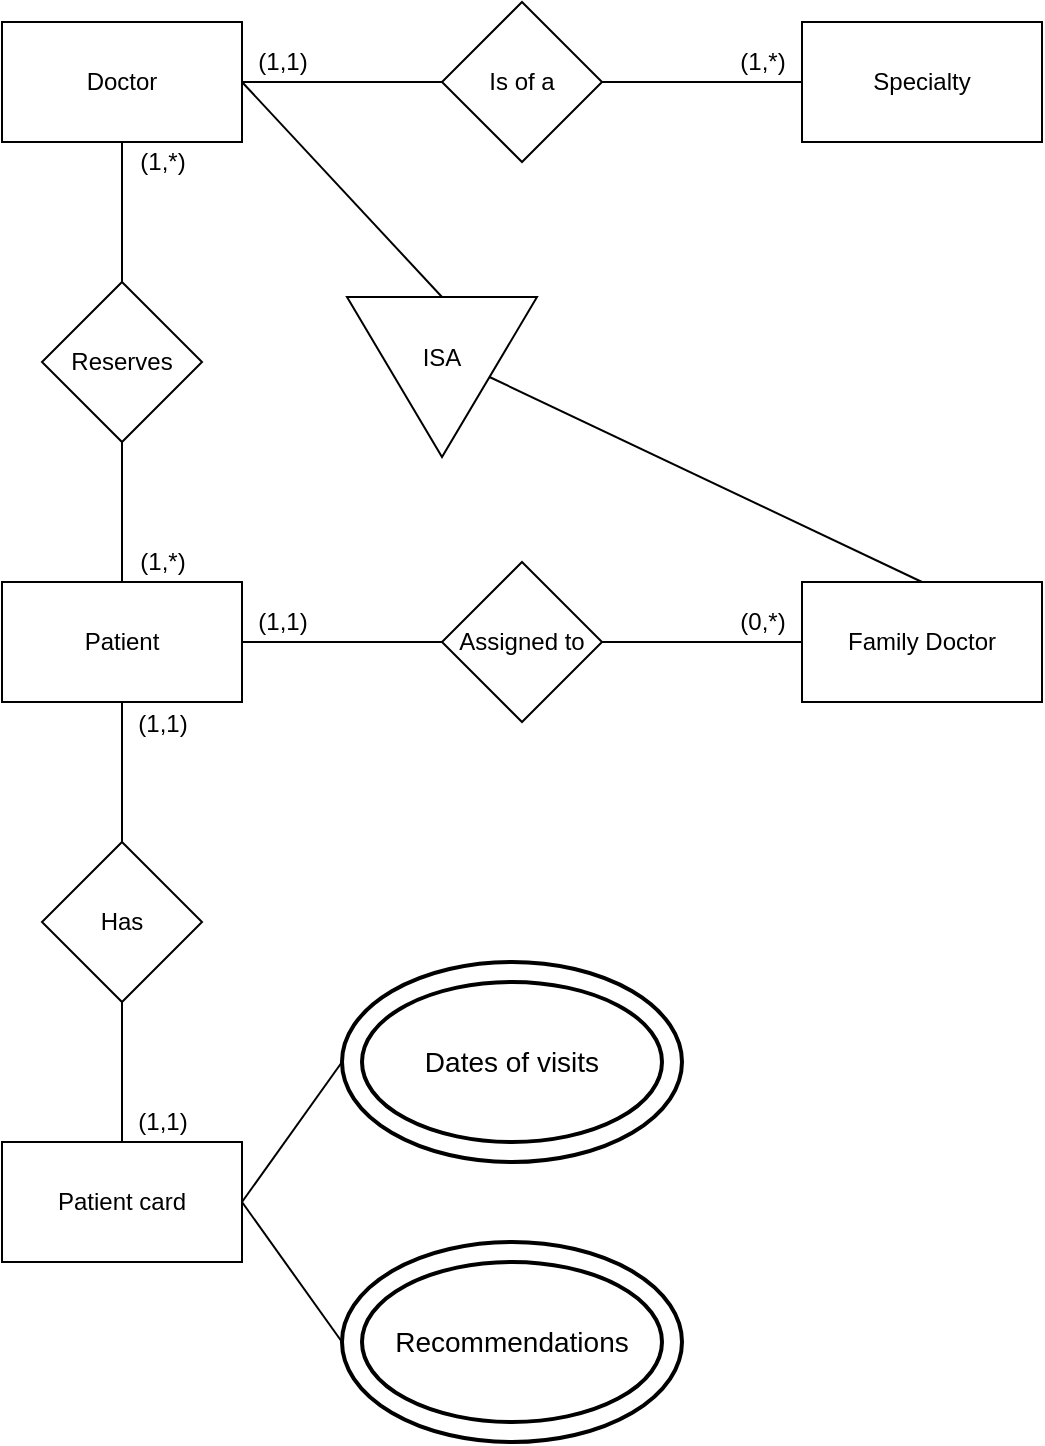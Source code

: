<mxfile version="10.6.0" type="device"><diagram id="OUpuqoLhs29VUOj8Xq2y" name="Page-1"><mxGraphModel dx="1010" dy="582" grid="1" gridSize="10" guides="1" tooltips="1" connect="1" arrows="1" fold="1" page="1" pageScale="1" pageWidth="600" pageHeight="700" math="0" shadow="0"><root><mxCell id="0"/><mxCell id="1" parent="0"/><mxCell id="L_2NYKyopBAyy4ykl0au-19" value="" style="edgeStyle=none;rounded=0;orthogonalLoop=1;jettySize=auto;html=1;endArrow=none;endFill=0;" parent="1" source="L_2NYKyopBAyy4ykl0au-1" target="L_2NYKyopBAyy4ykl0au-6" edge="1"><mxGeometry relative="1" as="geometry"/></mxCell><mxCell id="guMYE6tpa3_D9WzUrC7i-3" value="(1,*)" style="text;html=1;resizable=0;points=[];align=center;verticalAlign=middle;labelBackgroundColor=#ffffff;" parent="L_2NYKyopBAyy4ykl0au-19" vertex="1" connectable="0"><mxGeometry x="-0.694" y="1" relative="1" as="geometry"><mxPoint x="19" y="-1" as="offset"/></mxGeometry></mxCell><mxCell id="L_2NYKyopBAyy4ykl0au-24" style="edgeStyle=none;rounded=0;orthogonalLoop=1;jettySize=auto;html=1;exitX=1;exitY=0.5;exitDx=0;exitDy=0;entryX=0;entryY=0.5;entryDx=0;entryDy=0;endArrow=none;endFill=0;" parent="1" source="L_2NYKyopBAyy4ykl0au-1" target="L_2NYKyopBAyy4ykl0au-2" edge="1"><mxGeometry relative="1" as="geometry"/></mxCell><mxCell id="guMYE6tpa3_D9WzUrC7i-1" value="(1,1)" style="text;html=1;resizable=0;points=[];align=center;verticalAlign=middle;labelBackgroundColor=#ffffff;" parent="L_2NYKyopBAyy4ykl0au-24" vertex="1" connectable="0"><mxGeometry x="-0.703" y="1" relative="1" as="geometry"><mxPoint x="5" y="-9" as="offset"/></mxGeometry></mxCell><mxCell id="L_2NYKyopBAyy4ykl0au-1" value="Doctor" style="rounded=0;whiteSpace=wrap;html=1;" parent="1" vertex="1"><mxGeometry x="50" y="40" width="120" height="60" as="geometry"/></mxCell><mxCell id="L_2NYKyopBAyy4ykl0au-25" style="edgeStyle=none;rounded=0;orthogonalLoop=1;jettySize=auto;html=1;exitX=1;exitY=0.5;exitDx=0;exitDy=0;entryX=0;entryY=0.5;entryDx=0;entryDy=0;endArrow=none;endFill=0;" parent="1" source="L_2NYKyopBAyy4ykl0au-2" target="L_2NYKyopBAyy4ykl0au-3" edge="1"><mxGeometry relative="1" as="geometry"/></mxCell><mxCell id="guMYE6tpa3_D9WzUrC7i-2" value="(1,*)" style="text;html=1;resizable=0;points=[];align=center;verticalAlign=middle;labelBackgroundColor=#ffffff;" parent="L_2NYKyopBAyy4ykl0au-25" vertex="1" connectable="0"><mxGeometry x="0.749" y="1" relative="1" as="geometry"><mxPoint x="-7.5" y="-9" as="offset"/></mxGeometry></mxCell><mxCell id="L_2NYKyopBAyy4ykl0au-2" value="Is of a" style="rhombus;whiteSpace=wrap;html=1;" parent="1" vertex="1"><mxGeometry x="270" y="30" width="80" height="80" as="geometry"/></mxCell><mxCell id="L_2NYKyopBAyy4ykl0au-3" value="Specialty&lt;br&gt;" style="rounded=0;whiteSpace=wrap;html=1;" parent="1" vertex="1"><mxGeometry x="450" y="40" width="120" height="60" as="geometry"/></mxCell><mxCell id="L_2NYKyopBAyy4ykl0au-4" value="Family Doctor&lt;br&gt;" style="rounded=0;whiteSpace=wrap;html=1;" parent="1" vertex="1"><mxGeometry x="450" y="320" width="120" height="60" as="geometry"/></mxCell><mxCell id="L_2NYKyopBAyy4ykl0au-18" value="" style="edgeStyle=none;rounded=0;orthogonalLoop=1;jettySize=auto;html=1;endArrow=none;endFill=0;" parent="1" source="L_2NYKyopBAyy4ykl0au-5" target="L_2NYKyopBAyy4ykl0au-6" edge="1"><mxGeometry relative="1" as="geometry"/></mxCell><mxCell id="guMYE6tpa3_D9WzUrC7i-4" value="(1,*)" style="text;html=1;resizable=0;points=[];align=center;verticalAlign=middle;labelBackgroundColor=#ffffff;" parent="L_2NYKyopBAyy4ykl0au-18" vertex="1" connectable="0"><mxGeometry x="-0.62" relative="1" as="geometry"><mxPoint x="20" y="3" as="offset"/></mxGeometry></mxCell><mxCell id="L_2NYKyopBAyy4ykl0au-5" value="Patient" style="rounded=0;whiteSpace=wrap;html=1;" parent="1" vertex="1"><mxGeometry x="50" y="320" width="120" height="60" as="geometry"/></mxCell><mxCell id="L_2NYKyopBAyy4ykl0au-6" value="Reserves" style="rhombus;whiteSpace=wrap;html=1;" parent="1" vertex="1"><mxGeometry x="70" y="170" width="80" height="80" as="geometry"/></mxCell><mxCell id="L_2NYKyopBAyy4ykl0au-30" style="edgeStyle=none;rounded=0;orthogonalLoop=1;jettySize=auto;html=1;exitX=1;exitY=0.5;exitDx=0;exitDy=0;entryX=0;entryY=0.5;entryDx=0;entryDy=0;endArrow=none;endFill=0;" parent="1" source="L_2NYKyopBAyy4ykl0au-7" target="L_2NYKyopBAyy4ykl0au-4" edge="1"><mxGeometry relative="1" as="geometry"/></mxCell><mxCell id="guMYE6tpa3_D9WzUrC7i-7" value="(0,*)" style="text;html=1;resizable=0;points=[];align=center;verticalAlign=middle;labelBackgroundColor=#ffffff;" parent="L_2NYKyopBAyy4ykl0au-30" vertex="1" connectable="0"><mxGeometry x="0.749" y="1" relative="1" as="geometry"><mxPoint x="-7.5" y="-9" as="offset"/></mxGeometry></mxCell><mxCell id="L_2NYKyopBAyy4ykl0au-31" style="edgeStyle=none;rounded=0;orthogonalLoop=1;jettySize=auto;html=1;exitX=0;exitY=0.5;exitDx=0;exitDy=0;entryX=1;entryY=0.5;entryDx=0;entryDy=0;endArrow=none;endFill=0;" parent="1" source="L_2NYKyopBAyy4ykl0au-7" target="L_2NYKyopBAyy4ykl0au-5" edge="1"><mxGeometry relative="1" as="geometry"/></mxCell><mxCell id="guMYE6tpa3_D9WzUrC7i-5" value="(1,1)" style="text;html=1;resizable=0;points=[];align=center;verticalAlign=middle;labelBackgroundColor=#ffffff;" parent="L_2NYKyopBAyy4ykl0au-31" vertex="1" connectable="0"><mxGeometry x="0.733" y="2" relative="1" as="geometry"><mxPoint x="6.5" y="-12" as="offset"/></mxGeometry></mxCell><mxCell id="L_2NYKyopBAyy4ykl0au-7" value="Assigned to" style="rhombus;whiteSpace=wrap;html=1;" parent="1" vertex="1"><mxGeometry x="270" y="310" width="80" height="80" as="geometry"/></mxCell><mxCell id="L_2NYKyopBAyy4ykl0au-16" value="" style="edgeStyle=none;rounded=0;orthogonalLoop=1;jettySize=auto;html=1;endArrow=none;endFill=0;" parent="1" source="L_2NYKyopBAyy4ykl0au-8" target="L_2NYKyopBAyy4ykl0au-10" edge="1"><mxGeometry relative="1" as="geometry"/></mxCell><mxCell id="guMYE6tpa3_D9WzUrC7i-9" value="(1,1)" style="text;html=1;resizable=0;points=[];align=center;verticalAlign=middle;labelBackgroundColor=#ffffff;" parent="L_2NYKyopBAyy4ykl0au-16" vertex="1" connectable="0"><mxGeometry x="0.588" y="-1" relative="1" as="geometry"><mxPoint x="21" y="4.5" as="offset"/></mxGeometry></mxCell><mxCell id="L_2NYKyopBAyy4ykl0au-17" value="" style="edgeStyle=none;rounded=0;orthogonalLoop=1;jettySize=auto;html=1;endArrow=none;endFill=0;" parent="1" source="L_2NYKyopBAyy4ykl0au-8" target="L_2NYKyopBAyy4ykl0au-5" edge="1"><mxGeometry relative="1" as="geometry"/></mxCell><mxCell id="guMYE6tpa3_D9WzUrC7i-8" value="(1,1)" style="text;html=1;resizable=0;points=[];align=center;verticalAlign=middle;labelBackgroundColor=#ffffff;" parent="L_2NYKyopBAyy4ykl0au-17" vertex="1" connectable="0"><mxGeometry x="0.661" y="-1" relative="1" as="geometry"><mxPoint x="19" y="-1.5" as="offset"/></mxGeometry></mxCell><mxCell id="L_2NYKyopBAyy4ykl0au-8" value="Has" style="rhombus;whiteSpace=wrap;html=1;" parent="1" vertex="1"><mxGeometry x="70" y="450" width="80" height="80" as="geometry"/></mxCell><mxCell id="L_2NYKyopBAyy4ykl0au-10" value="Patient card" style="rounded=0;whiteSpace=wrap;html=1;" parent="1" vertex="1"><mxGeometry x="50" y="600" width="120" height="60" as="geometry"/></mxCell><mxCell id="L_2NYKyopBAyy4ykl0au-15" style="edgeStyle=none;rounded=0;orthogonalLoop=1;jettySize=auto;html=1;exitX=0;exitY=0.5;exitDx=0;exitDy=0;entryX=1;entryY=0.5;entryDx=0;entryDy=0;endArrow=none;endFill=0;" parent="1" source="L_2NYKyopBAyy4ykl0au-11" target="L_2NYKyopBAyy4ykl0au-10" edge="1"><mxGeometry relative="1" as="geometry"/></mxCell><mxCell id="L_2NYKyopBAyy4ykl0au-11" value="Recommendations" style="ellipse;shape=doubleEllipse;margin=10;strokeWidth=2;fontSize=14;whiteSpace=wrap;html=1;align=center;" parent="1" vertex="1"><mxGeometry x="220" y="650" width="170" height="100" as="geometry"/></mxCell><mxCell id="L_2NYKyopBAyy4ykl0au-14" style="rounded=0;orthogonalLoop=1;jettySize=auto;html=1;exitX=0;exitY=0.5;exitDx=0;exitDy=0;entryX=1;entryY=0.5;entryDx=0;entryDy=0;endArrow=none;endFill=0;" parent="1" source="L_2NYKyopBAyy4ykl0au-12" target="L_2NYKyopBAyy4ykl0au-10" edge="1"><mxGeometry relative="1" as="geometry"/></mxCell><mxCell id="L_2NYKyopBAyy4ykl0au-12" value="Dates of visits" style="ellipse;shape=doubleEllipse;margin=10;strokeWidth=2;fontSize=14;whiteSpace=wrap;html=1;align=center;" parent="1" vertex="1"><mxGeometry x="220" y="510" width="170" height="100" as="geometry"/></mxCell><mxCell id="L_2NYKyopBAyy4ykl0au-27" value="" style="edgeStyle=none;rounded=0;orthogonalLoop=1;jettySize=auto;html=1;endArrow=none;endFill=0;exitX=0.5;exitY=0;exitDx=0;exitDy=0;entryX=0.5;entryY=0;entryDx=0;entryDy=0;" parent="1" source="L_2NYKyopBAyy4ykl0au-13" target="L_2NYKyopBAyy4ykl0au-4" edge="1"><mxGeometry relative="1" as="geometry"/></mxCell><mxCell id="L_2NYKyopBAyy4ykl0au-33" value="" style="group" parent="1" vertex="1" connectable="0"><mxGeometry x="230" y="170" width="80" height="95" as="geometry"/></mxCell><mxCell id="L_2NYKyopBAyy4ykl0au-34" value="" style="group" parent="L_2NYKyopBAyy4ykl0au-33" vertex="1" connectable="0"><mxGeometry width="80" height="95" as="geometry"/></mxCell><mxCell id="L_2NYKyopBAyy4ykl0au-13" value="" style="triangle;whiteSpace=wrap;html=1;rotation=90;" parent="L_2NYKyopBAyy4ykl0au-34" vertex="1"><mxGeometry width="80" height="95" as="geometry"/></mxCell><mxCell id="L_2NYKyopBAyy4ykl0au-32" value="ISA" style="text;html=1;strokeColor=none;fillColor=none;align=center;verticalAlign=middle;whiteSpace=wrap;rounded=0;" parent="L_2NYKyopBAyy4ykl0au-34" vertex="1"><mxGeometry x="20" y="27.5" width="40" height="20" as="geometry"/></mxCell><mxCell id="-J2ekf9RYsDz7X5GVsbQ-1" value="" style="endArrow=none;html=1;entryX=1;entryY=0.5;entryDx=0;entryDy=0;exitX=0;exitY=0.5;exitDx=0;exitDy=0;" edge="1" parent="1" source="L_2NYKyopBAyy4ykl0au-13" target="L_2NYKyopBAyy4ykl0au-1"><mxGeometry width="50" height="50" relative="1" as="geometry"><mxPoint x="200" y="170" as="sourcePoint"/><mxPoint x="250" y="120" as="targetPoint"/></mxGeometry></mxCell></root></mxGraphModel></diagram></mxfile>
